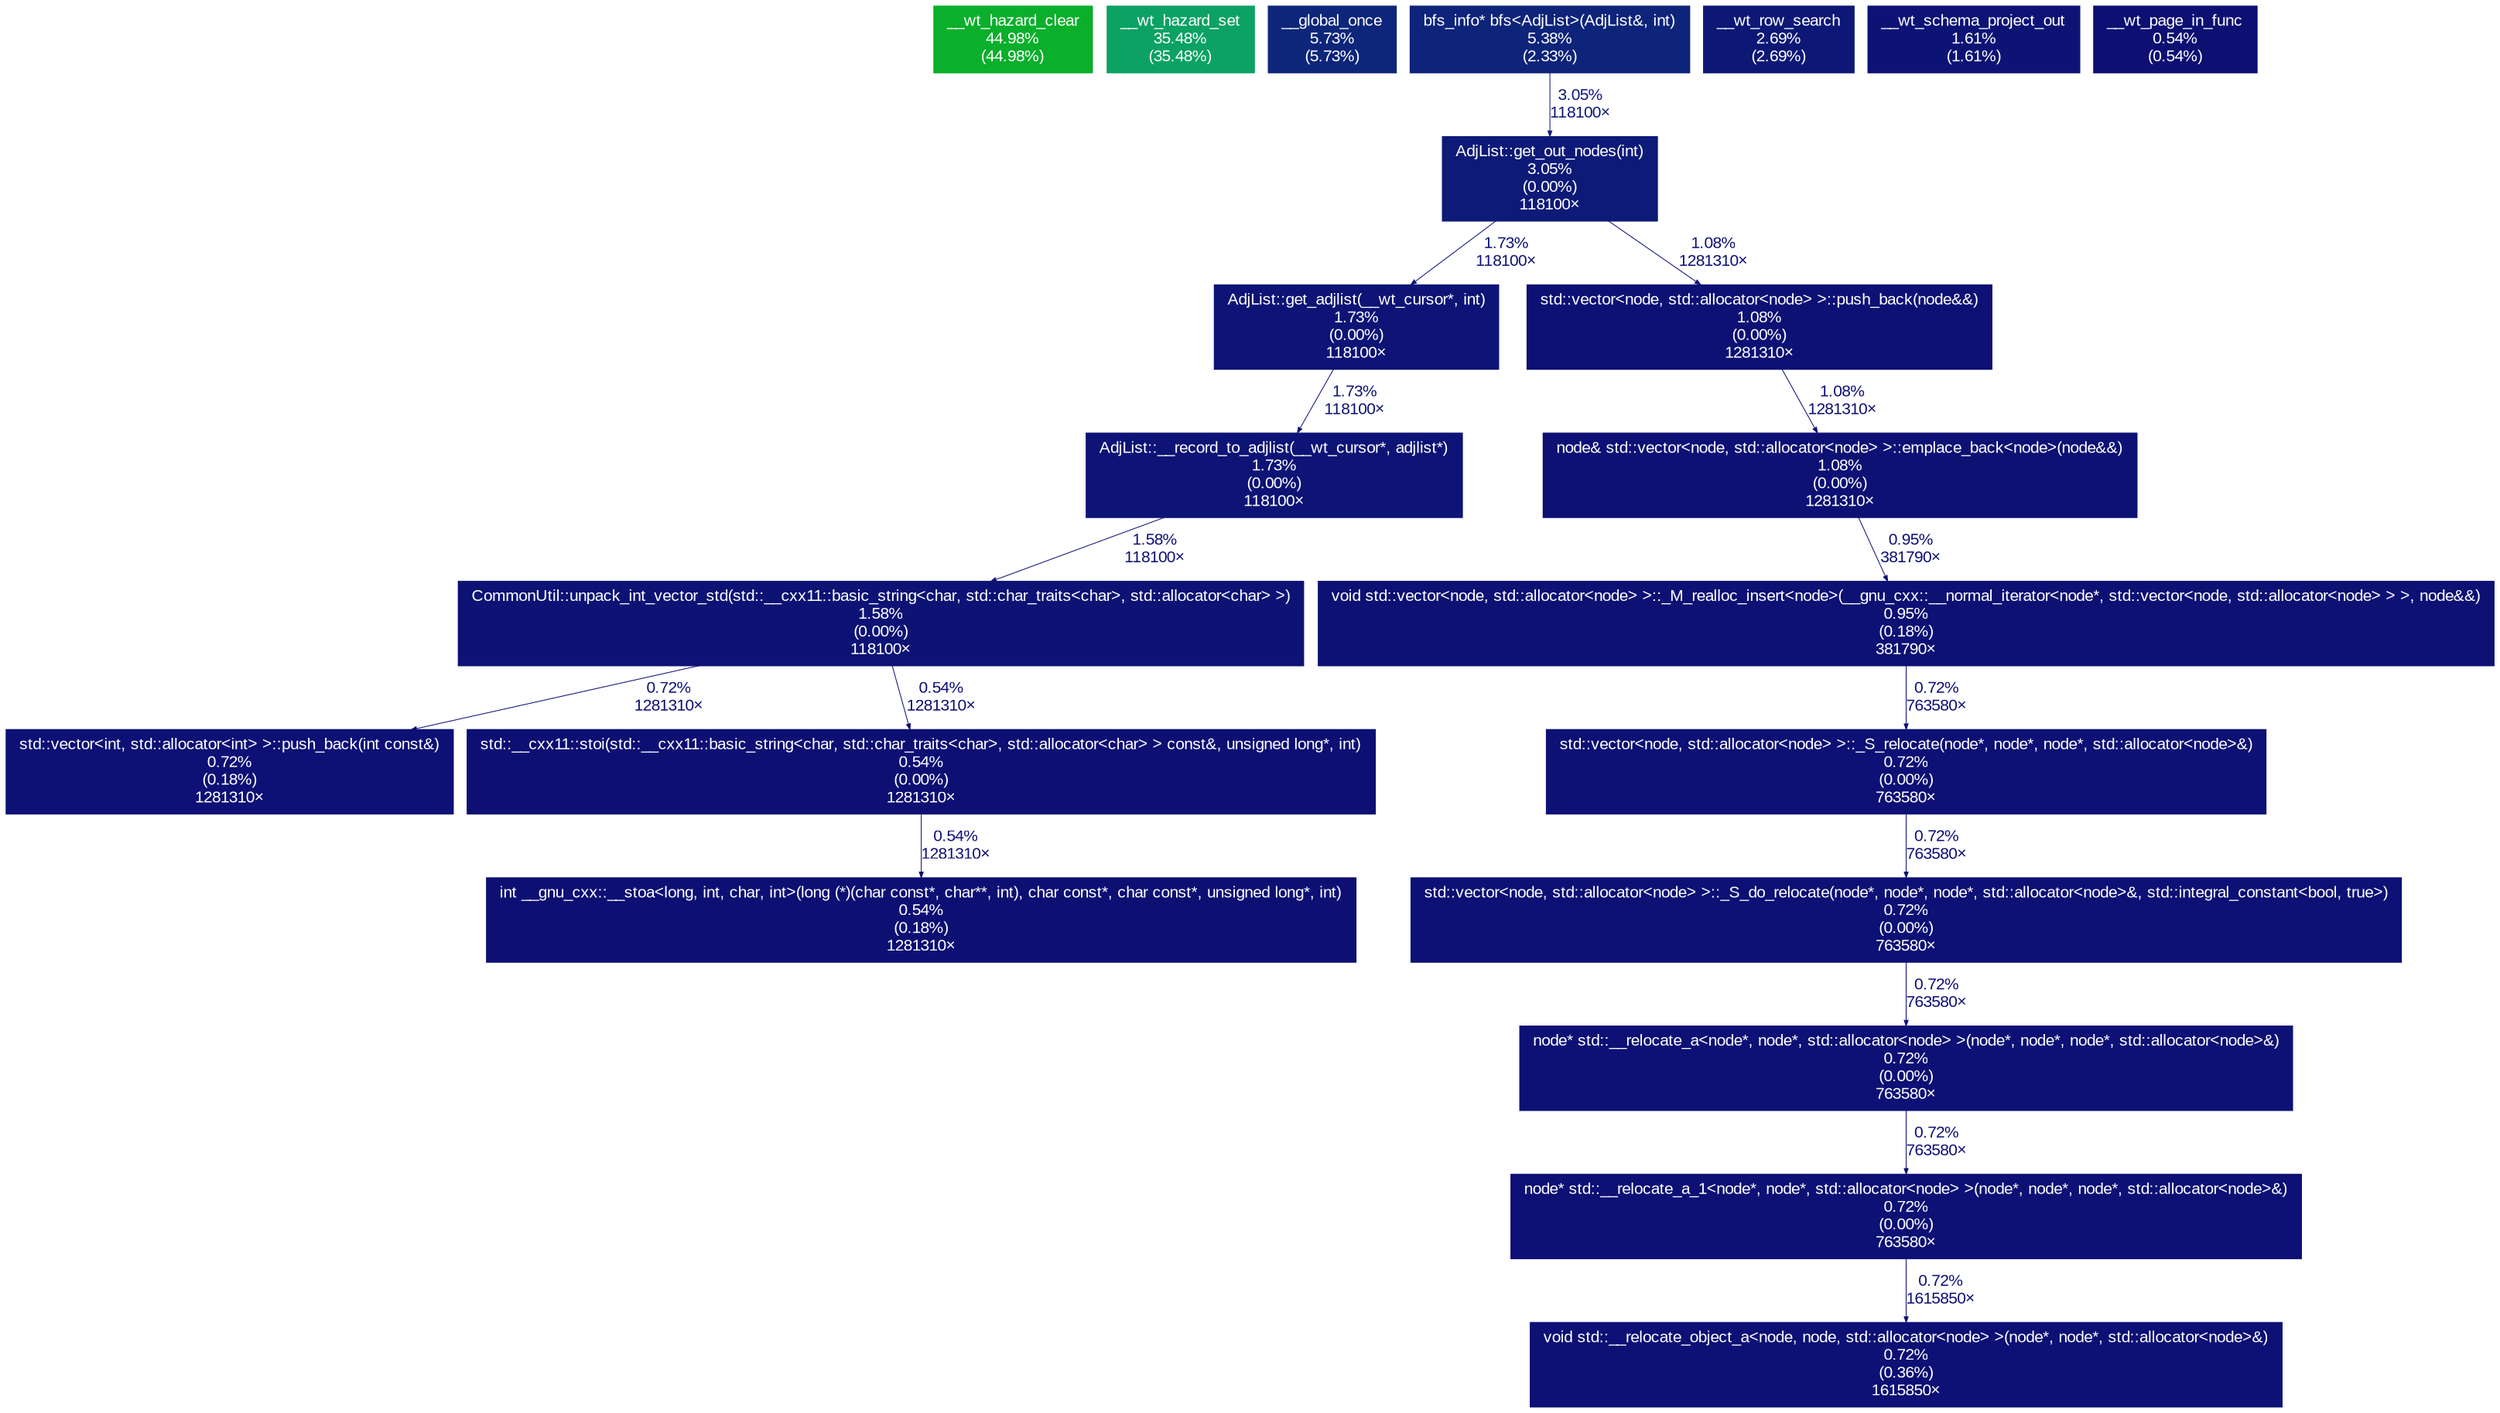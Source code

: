 digraph {
	graph [fontname=Arial, nodesep=0.125, ranksep=0.25];
	node [fontcolor=white, fontname=Arial, height=0, shape=box, style=filled, width=0];
	edge [fontname=Arial];
	1 [color="#0aaf2b", fontcolor="#ffffff", fontsize="10.00", label="__wt_hazard_clear\n44.98%\n(44.98%)"];
	2 [color="#0ba263", fontcolor="#ffffff", fontsize="10.00", label="__wt_hazard_set\n35.48%\n(35.48%)"];
	3 [color="#0d267a", fontcolor="#ffffff", fontsize="10.00", label="__global_once\n5.73%\n(5.73%)"];
	4 [color="#0d247a", fontcolor="#ffffff", fontsize="10.00", label="bfs_info* bfs<AdjList>(AdjList&, int)\n5.38%\n(2.33%)"];
	4 -> 5 [arrowsize="0.35", color="#0d1a77", fontcolor="#0d1a77", fontsize="10.00", label="3.05%\n118100×", labeldistance="0.50", penwidth="0.50"];
	5 [color="#0d1a77", fontcolor="#ffffff", fontsize="10.00", label="AdjList::get_out_nodes(int)\n3.05%\n(0.00%)\n118100×"];
	5 -> 7 [arrowsize="0.35", color="#0d1475", fontcolor="#0d1475", fontsize="10.00", label="1.73%\n118100×", labeldistance="0.50", penwidth="0.50"];
	5 -> 12 [arrowsize="0.35", color="#0d1174", fontcolor="#0d1174", fontsize="10.00", label="1.08%\n1281310×", labeldistance="0.50", penwidth="0.50"];
	6 [color="#0d1876", fontcolor="#ffffff", fontsize="10.00", label="__wt_row_search\n2.69%\n(2.69%)"];
	7 [color="#0d1475", fontcolor="#ffffff", fontsize="10.00", label="AdjList::get_adjlist(__wt_cursor*, int)\n1.73%\n(0.00%)\n118100×"];
	7 -> 8 [arrowsize="0.35", color="#0d1475", fontcolor="#0d1475", fontsize="10.00", label="1.73%\n118100×", labeldistance="0.50", penwidth="0.50"];
	8 [color="#0d1475", fontcolor="#ffffff", fontsize="10.00", label="AdjList::__record_to_adjlist(__wt_cursor*, adjlist*)\n1.73%\n(0.00%)\n118100×"];
	8 -> 10 [arrowsize="0.35", color="#0d1375", fontcolor="#0d1375", fontsize="10.00", label="1.58%\n118100×", labeldistance="0.50", penwidth="0.50"];
	9 [color="#0d1375", fontcolor="#ffffff", fontsize="10.00", label="__wt_schema_project_out\n1.61%\n(1.61%)"];
	10 [color="#0d1375", fontcolor="#ffffff", fontsize="10.00", label="CommonUtil::unpack_int_vector_std(std::__cxx11::basic_string<char, std::char_traits<char>, std::allocator<char> >)\n1.58%\n(0.00%)\n118100×"];
	10 -> 14 [arrowsize="0.35", color="#0d1074", fontcolor="#0d1074", fontsize="10.00", label="0.72%\n1281310×", labeldistance="0.50", penwidth="0.50"];
	10 -> 21 [arrowsize="0.35", color="#0d0f73", fontcolor="#0d0f73", fontsize="10.00", label="0.54%\n1281310×", labeldistance="0.50", penwidth="0.50"];
	11 [color="#0d1174", fontcolor="#ffffff", fontsize="10.00", label="node& std::vector<node, std::allocator<node> >::emplace_back<node>(node&&)\n1.08%\n(0.00%)\n1281310×"];
	11 -> 13 [arrowsize="0.35", color="#0d1174", fontcolor="#0d1174", fontsize="10.00", label="0.95%\n381790×", labeldistance="0.50", penwidth="0.50"];
	12 [color="#0d1174", fontcolor="#ffffff", fontsize="10.00", label="std::vector<node, std::allocator<node> >::push_back(node&&)\n1.08%\n(0.00%)\n1281310×"];
	12 -> 11 [arrowsize="0.35", color="#0d1174", fontcolor="#0d1174", fontsize="10.00", label="1.08%\n1281310×", labeldistance="0.50", penwidth="0.50"];
	13 [color="#0d1174", fontcolor="#ffffff", fontsize="10.00", label="void std::vector<node, std::allocator<node> >::_M_realloc_insert<node>(__gnu_cxx::__normal_iterator<node*, std::vector<node, std::allocator<node> > >, node&&)\n0.95%\n(0.18%)\n381790×"];
	13 -> 16 [arrowsize="0.35", color="#0d1074", fontcolor="#0d1074", fontsize="10.00", label="0.72%\n763580×", labeldistance="0.50", penwidth="0.50"];
	14 [color="#0d1074", fontcolor="#ffffff", fontsize="10.00", label="std::vector<int, std::allocator<int> >::push_back(int const&)\n0.72%\n(0.18%)\n1281310×"];
	15 [color="#0d1074", fontcolor="#ffffff", fontsize="10.00", label="void std::__relocate_object_a<node, node, std::allocator<node> >(node*, node*, std::allocator<node>&)\n0.72%\n(0.36%)\n1615850×"];
	16 [color="#0d1074", fontcolor="#ffffff", fontsize="10.00", label="std::vector<node, std::allocator<node> >::_S_relocate(node*, node*, node*, std::allocator<node>&)\n0.72%\n(0.00%)\n763580×"];
	16 -> 17 [arrowsize="0.35", color="#0d1074", fontcolor="#0d1074", fontsize="10.00", label="0.72%\n763580×", labeldistance="0.50", penwidth="0.50"];
	17 [color="#0d1074", fontcolor="#ffffff", fontsize="10.00", label="std::vector<node, std::allocator<node> >::_S_do_relocate(node*, node*, node*, std::allocator<node>&, std::integral_constant<bool, true>)\n0.72%\n(0.00%)\n763580×"];
	17 -> 18 [arrowsize="0.35", color="#0d1074", fontcolor="#0d1074", fontsize="10.00", label="0.72%\n763580×", labeldistance="0.50", penwidth="0.50"];
	18 [color="#0d1074", fontcolor="#ffffff", fontsize="10.00", label="node* std::__relocate_a<node*, node*, std::allocator<node> >(node*, node*, node*, std::allocator<node>&)\n0.72%\n(0.00%)\n763580×"];
	18 -> 19 [arrowsize="0.35", color="#0d1074", fontcolor="#0d1074", fontsize="10.00", label="0.72%\n763580×", labeldistance="0.50", penwidth="0.50"];
	19 [color="#0d1074", fontcolor="#ffffff", fontsize="10.00", label="node* std::__relocate_a_1<node*, node*, std::allocator<node> >(node*, node*, node*, std::allocator<node>&)\n0.72%\n(0.00%)\n763580×"];
	19 -> 15 [arrowsize="0.35", color="#0d1074", fontcolor="#0d1074", fontsize="10.00", label="0.72%\n1615850×", labeldistance="0.50", penwidth="0.50"];
	20 [color="#0d0f73", fontcolor="#ffffff", fontsize="10.00", label="int __gnu_cxx::__stoa<long, int, char, int>(long (*)(char const*, char**, int), char const*, char const*, unsigned long*, int)\n0.54%\n(0.18%)\n1281310×"];
	21 [color="#0d0f73", fontcolor="#ffffff", fontsize="10.00", label="std::__cxx11::stoi(std::__cxx11::basic_string<char, std::char_traits<char>, std::allocator<char> > const&, unsigned long*, int)\n0.54%\n(0.00%)\n1281310×"];
	21 -> 20 [arrowsize="0.35", color="#0d0f73", fontcolor="#0d0f73", fontsize="10.00", label="0.54%\n1281310×", labeldistance="0.50", penwidth="0.50"];
	22 [color="#0d0f73", fontcolor="#ffffff", fontsize="10.00", label="__wt_page_in_func\n0.54%\n(0.54%)"];
}
